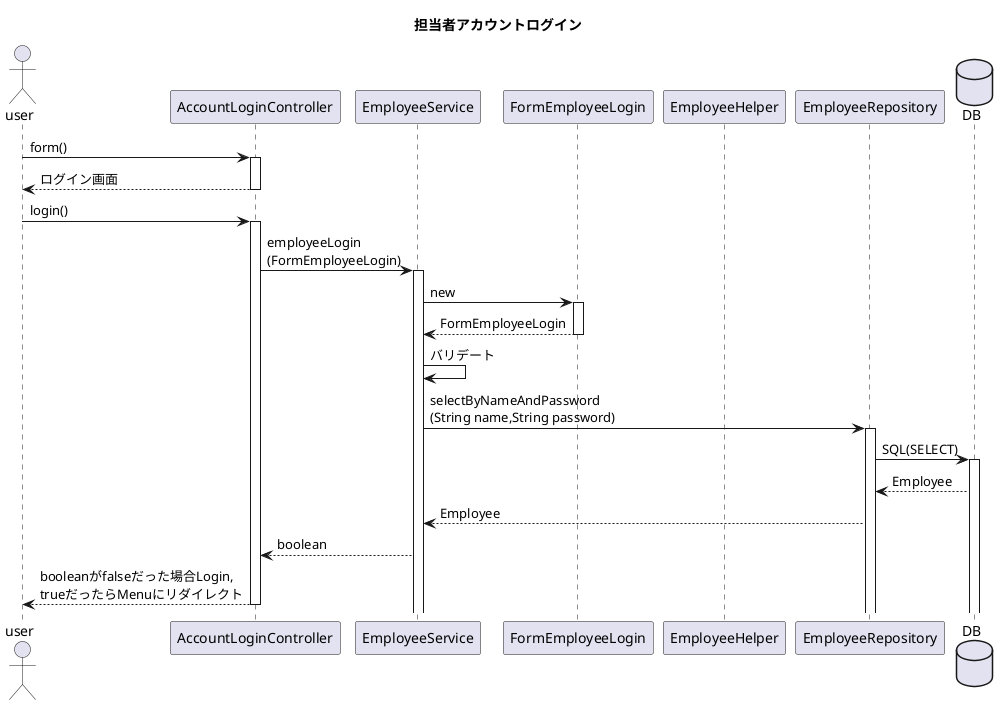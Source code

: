 @startuml
title 担当者アカウントログイン
actor user
participant AccountLoginController as Controller
participant EmployeeService as Service
participant FormEmployeeLogin as Form
participant EmployeeHelper as Helper
participant EmployeeRepository as Repository
database DB

user -> Controller++:form()
user <-- Controller--:ログイン画面
user -> Controller++:login()
Controller -> Service++:employeeLogin\n(FormEmployeeLogin)
Service -> Form++:new
Service <-- Form--:FormEmployeeLogin
Service -> Service:バリデート
Service -> Repository++:selectByNameAndPassword\n(String name,String password)
Repository -> DB++:SQL(SELECT)
Repository <-- DB:Employee
Service <-- Repository:Employee
Controller <-- Service:boolean
user <-- Controller--:booleanがfalseだった場合Login,\ntrueだったらMenuにリダイレクト

@enduml